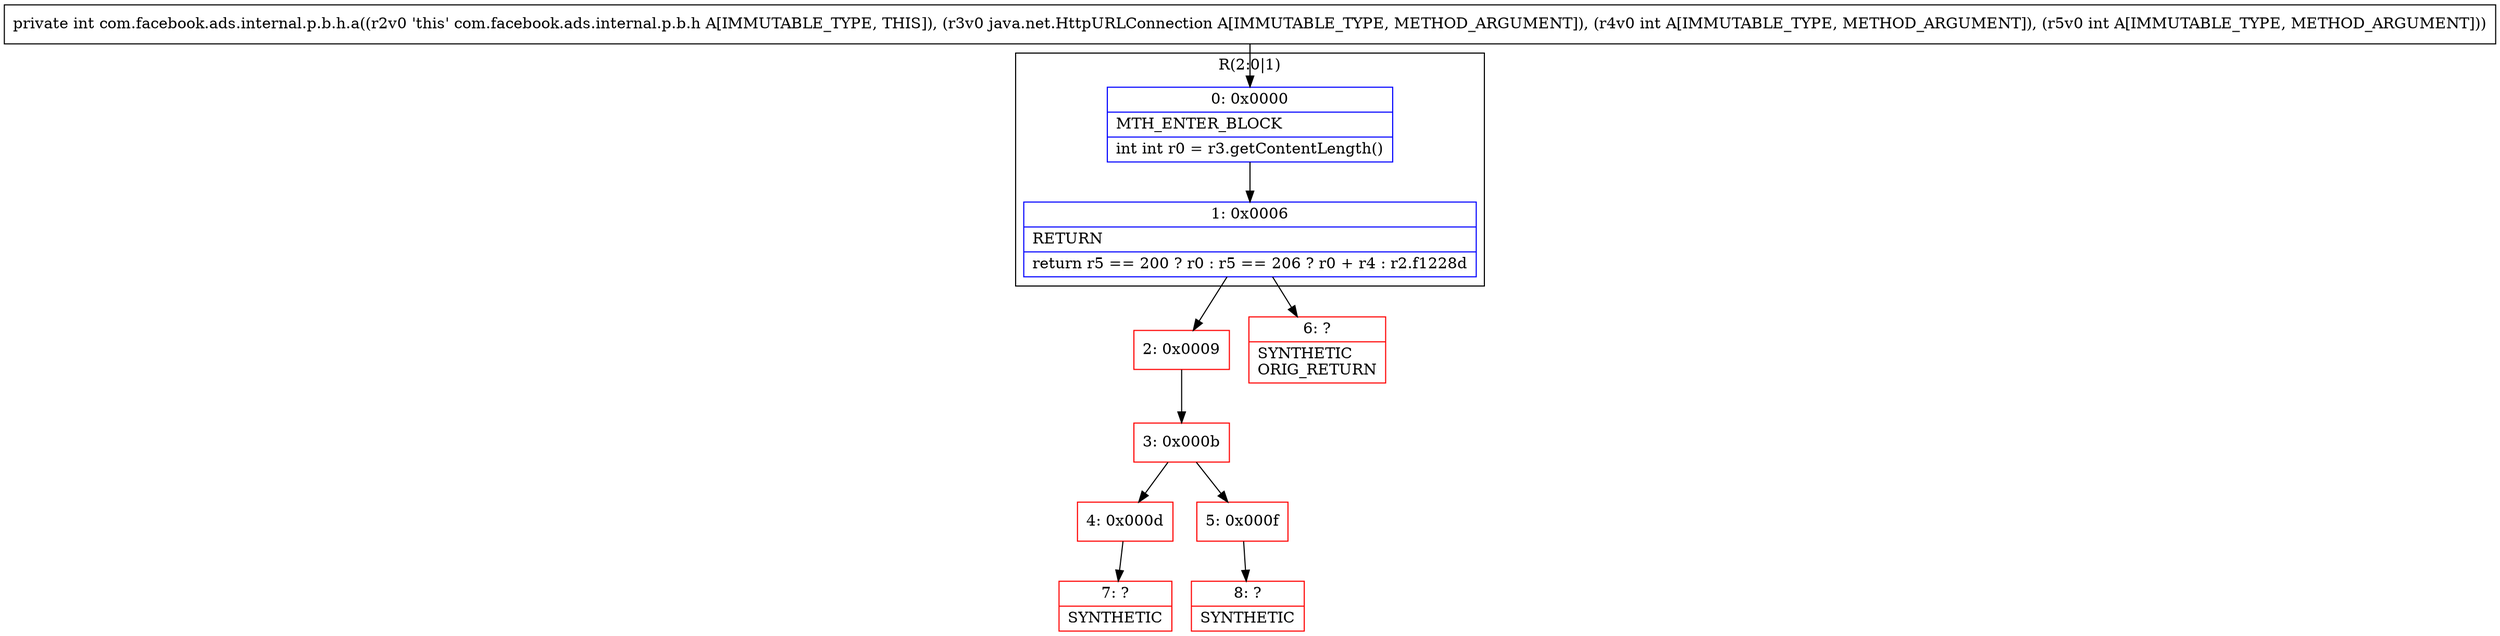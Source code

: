 digraph "CFG forcom.facebook.ads.internal.p.b.h.a(Ljava\/net\/HttpURLConnection;II)I" {
subgraph cluster_Region_901240461 {
label = "R(2:0|1)";
node [shape=record,color=blue];
Node_0 [shape=record,label="{0\:\ 0x0000|MTH_ENTER_BLOCK\l|int int r0 = r3.getContentLength()\l}"];
Node_1 [shape=record,label="{1\:\ 0x0006|RETURN\l|return r5 == 200 ? r0 : r5 == 206 ? r0 + r4 : r2.f1228d\l}"];
}
Node_2 [shape=record,color=red,label="{2\:\ 0x0009}"];
Node_3 [shape=record,color=red,label="{3\:\ 0x000b}"];
Node_4 [shape=record,color=red,label="{4\:\ 0x000d}"];
Node_5 [shape=record,color=red,label="{5\:\ 0x000f}"];
Node_6 [shape=record,color=red,label="{6\:\ ?|SYNTHETIC\lORIG_RETURN\l}"];
Node_7 [shape=record,color=red,label="{7\:\ ?|SYNTHETIC\l}"];
Node_8 [shape=record,color=red,label="{8\:\ ?|SYNTHETIC\l}"];
MethodNode[shape=record,label="{private int com.facebook.ads.internal.p.b.h.a((r2v0 'this' com.facebook.ads.internal.p.b.h A[IMMUTABLE_TYPE, THIS]), (r3v0 java.net.HttpURLConnection A[IMMUTABLE_TYPE, METHOD_ARGUMENT]), (r4v0 int A[IMMUTABLE_TYPE, METHOD_ARGUMENT]), (r5v0 int A[IMMUTABLE_TYPE, METHOD_ARGUMENT])) }"];
MethodNode -> Node_0;
Node_0 -> Node_1;
Node_1 -> Node_2;
Node_1 -> Node_6;
Node_2 -> Node_3;
Node_3 -> Node_4;
Node_3 -> Node_5;
Node_4 -> Node_7;
Node_5 -> Node_8;
}

